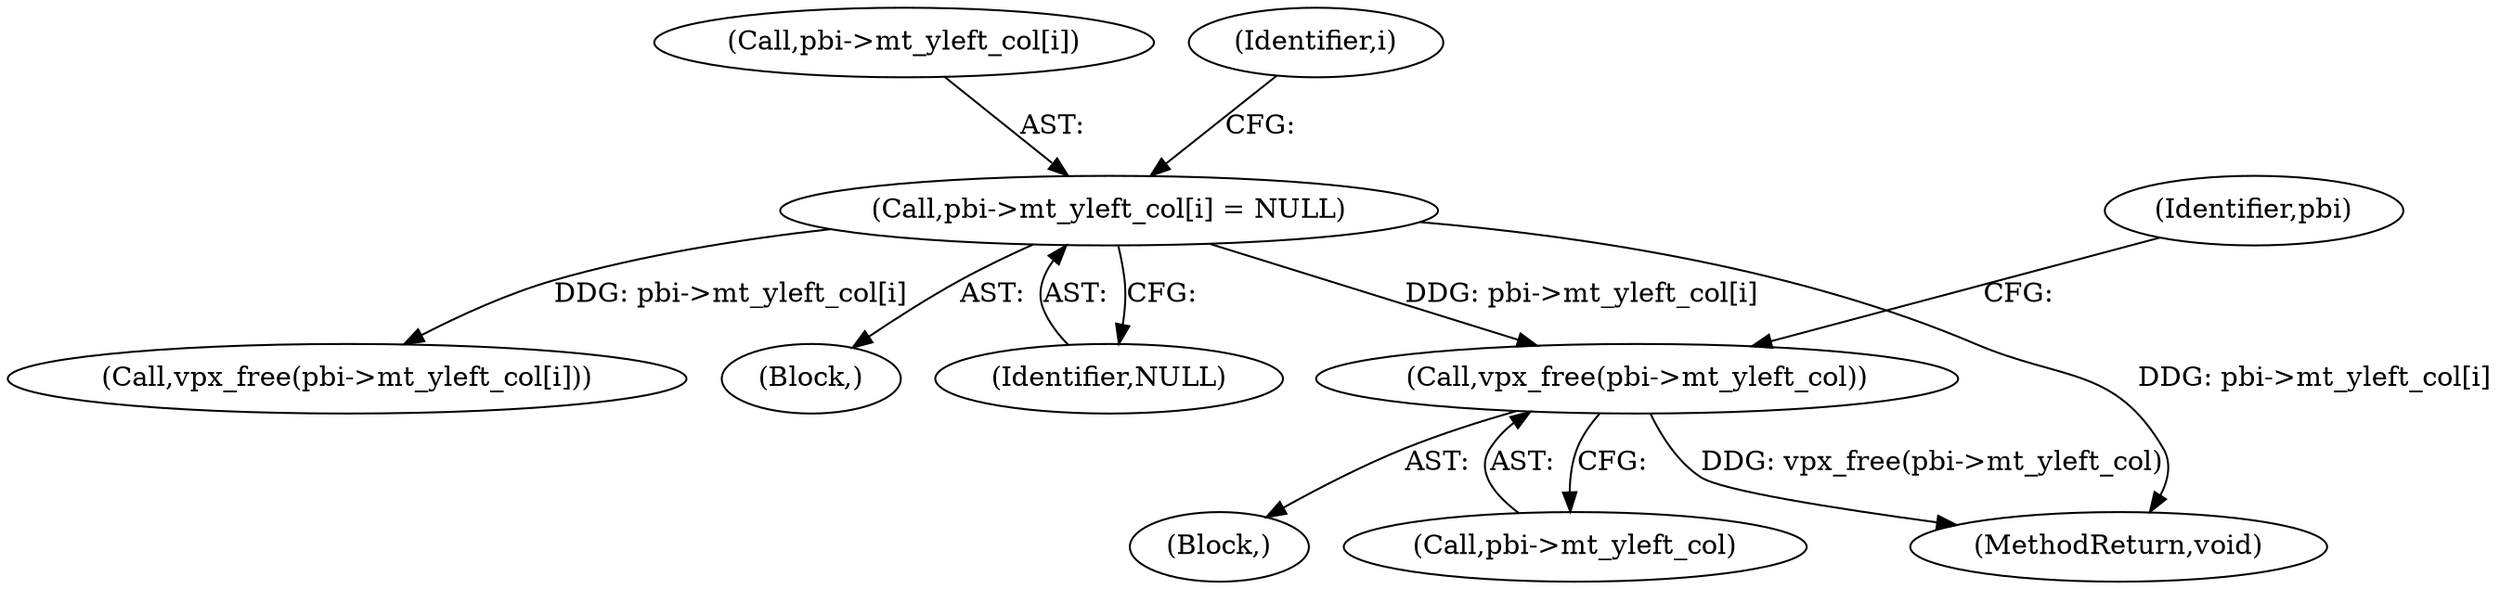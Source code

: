 digraph "0_Android_6886e8e0a9db2dbad723dc37a548233e004b33bc_3@API" {
"1000255" [label="(Call,vpx_free(pbi->mt_yleft_col))"];
"1000248" [label="(Call,pbi->mt_yleft_col[i] = NULL)"];
"1000338" [label="(MethodReturn,void)"];
"1000249" [label="(Call,pbi->mt_yleft_col[i])"];
"1000240" [label="(Identifier,i)"];
"1000242" [label="(Call,vpx_free(pbi->mt_yleft_col[i]))"];
"1000248" [label="(Call,pbi->mt_yleft_col[i] = NULL)"];
"1000261" [label="(Identifier,pbi)"];
"1000231" [label="(Block,)"];
"1000255" [label="(Call,vpx_free(pbi->mt_yleft_col))"];
"1000241" [label="(Block,)"];
"1000256" [label="(Call,pbi->mt_yleft_col)"];
"1000254" [label="(Identifier,NULL)"];
"1000255" -> "1000231"  [label="AST: "];
"1000255" -> "1000256"  [label="CFG: "];
"1000256" -> "1000255"  [label="AST: "];
"1000261" -> "1000255"  [label="CFG: "];
"1000255" -> "1000338"  [label="DDG: vpx_free(pbi->mt_yleft_col)"];
"1000248" -> "1000255"  [label="DDG: pbi->mt_yleft_col[i]"];
"1000248" -> "1000241"  [label="AST: "];
"1000248" -> "1000254"  [label="CFG: "];
"1000249" -> "1000248"  [label="AST: "];
"1000254" -> "1000248"  [label="AST: "];
"1000240" -> "1000248"  [label="CFG: "];
"1000248" -> "1000338"  [label="DDG: pbi->mt_yleft_col[i]"];
"1000248" -> "1000242"  [label="DDG: pbi->mt_yleft_col[i]"];
}
